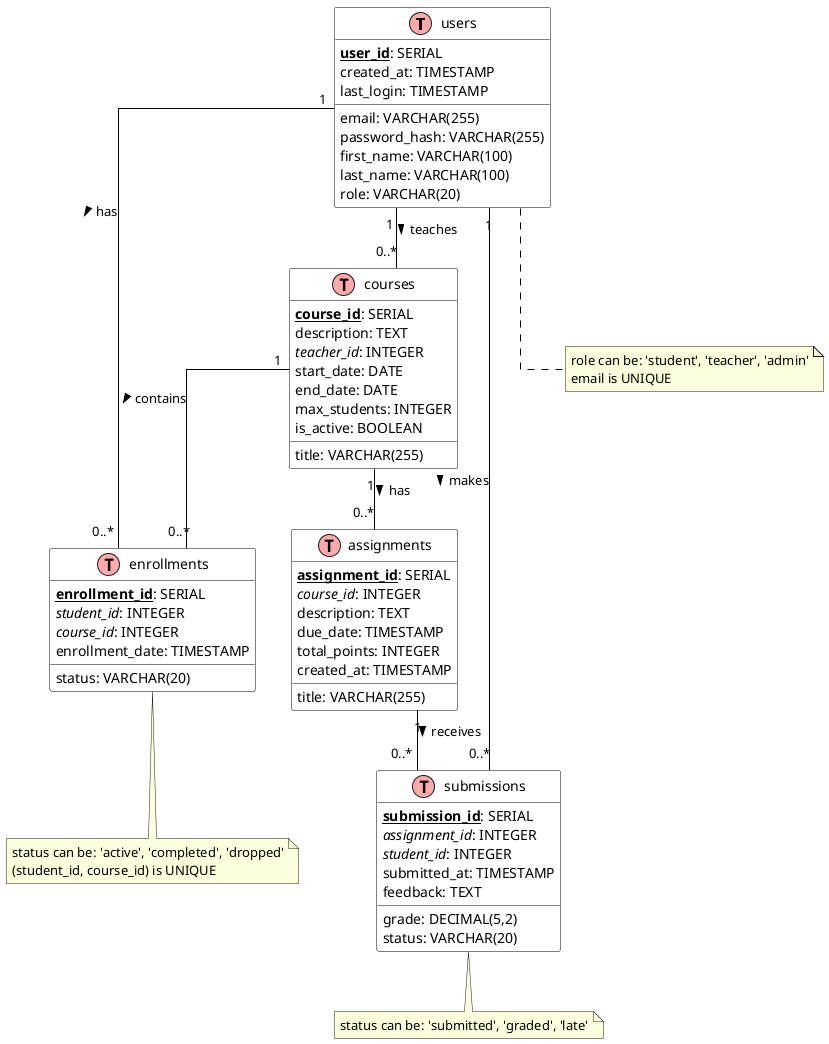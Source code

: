 @startuml EdTech Platform Database Schema

!define table(x) class x << (T,#FFAAAA) >>
!define primary_key(x) <b><u>x</u></b>
!define foreign_key(x) <i>x</i>

' Styling
skinparam class {
    BackgroundColor White
    ArrowColor Black
    BorderColor Black
}

skinparam linetype ortho

' Tables
table(users) {
    primary_key(user_id): SERIAL
    email: VARCHAR(255)
    password_hash: VARCHAR(255)
    first_name: VARCHAR(100)
    last_name: VARCHAR(100)
    role: VARCHAR(20)
    created_at: TIMESTAMP
    last_login: TIMESTAMP
}

table(courses) {
    primary_key(course_id): SERIAL
    title: VARCHAR(255)
    description: TEXT
    foreign_key(teacher_id): INTEGER
    start_date: DATE
    end_date: DATE
    max_students: INTEGER
    is_active: BOOLEAN
}

table(enrollments) {
    primary_key(enrollment_id): SERIAL
    foreign_key(student_id): INTEGER
    foreign_key(course_id): INTEGER
    enrollment_date: TIMESTAMP
    status: VARCHAR(20)
}

table(assignments) {
    primary_key(assignment_id): SERIAL
    foreign_key(course_id): INTEGER
    title: VARCHAR(255)
    description: TEXT
    due_date: TIMESTAMP
    total_points: INTEGER
    created_at: TIMESTAMP
}

table(submissions) {
    primary_key(submission_id): SERIAL
    foreign_key(assignment_id): INTEGER
    foreign_key(student_id): INTEGER
    submitted_at: TIMESTAMP
    grade: DECIMAL(5,2)
    feedback: TEXT
    status: VARCHAR(20)
}

' Relationships
users "1" -- "0..*" courses : teaches >
users "1" -- "0..*" enrollments : has >
courses "1" -- "0..*" enrollments : contains >
courses "1" -- "0..*" assignments : has >
users "1" -- "0..*" submissions : makes >
assignments "1" -- "0..*" submissions : receives >

' Notes
note bottom of users
  role can be: 'student', 'teacher', 'admin'
  email is UNIQUE
end note

note bottom of enrollments
  status can be: 'active', 'completed', 'dropped'
  (student_id, course_id) is UNIQUE
end note

note bottom of submissions
  status can be: 'submitted', 'graded', 'late'
end note

@enduml 